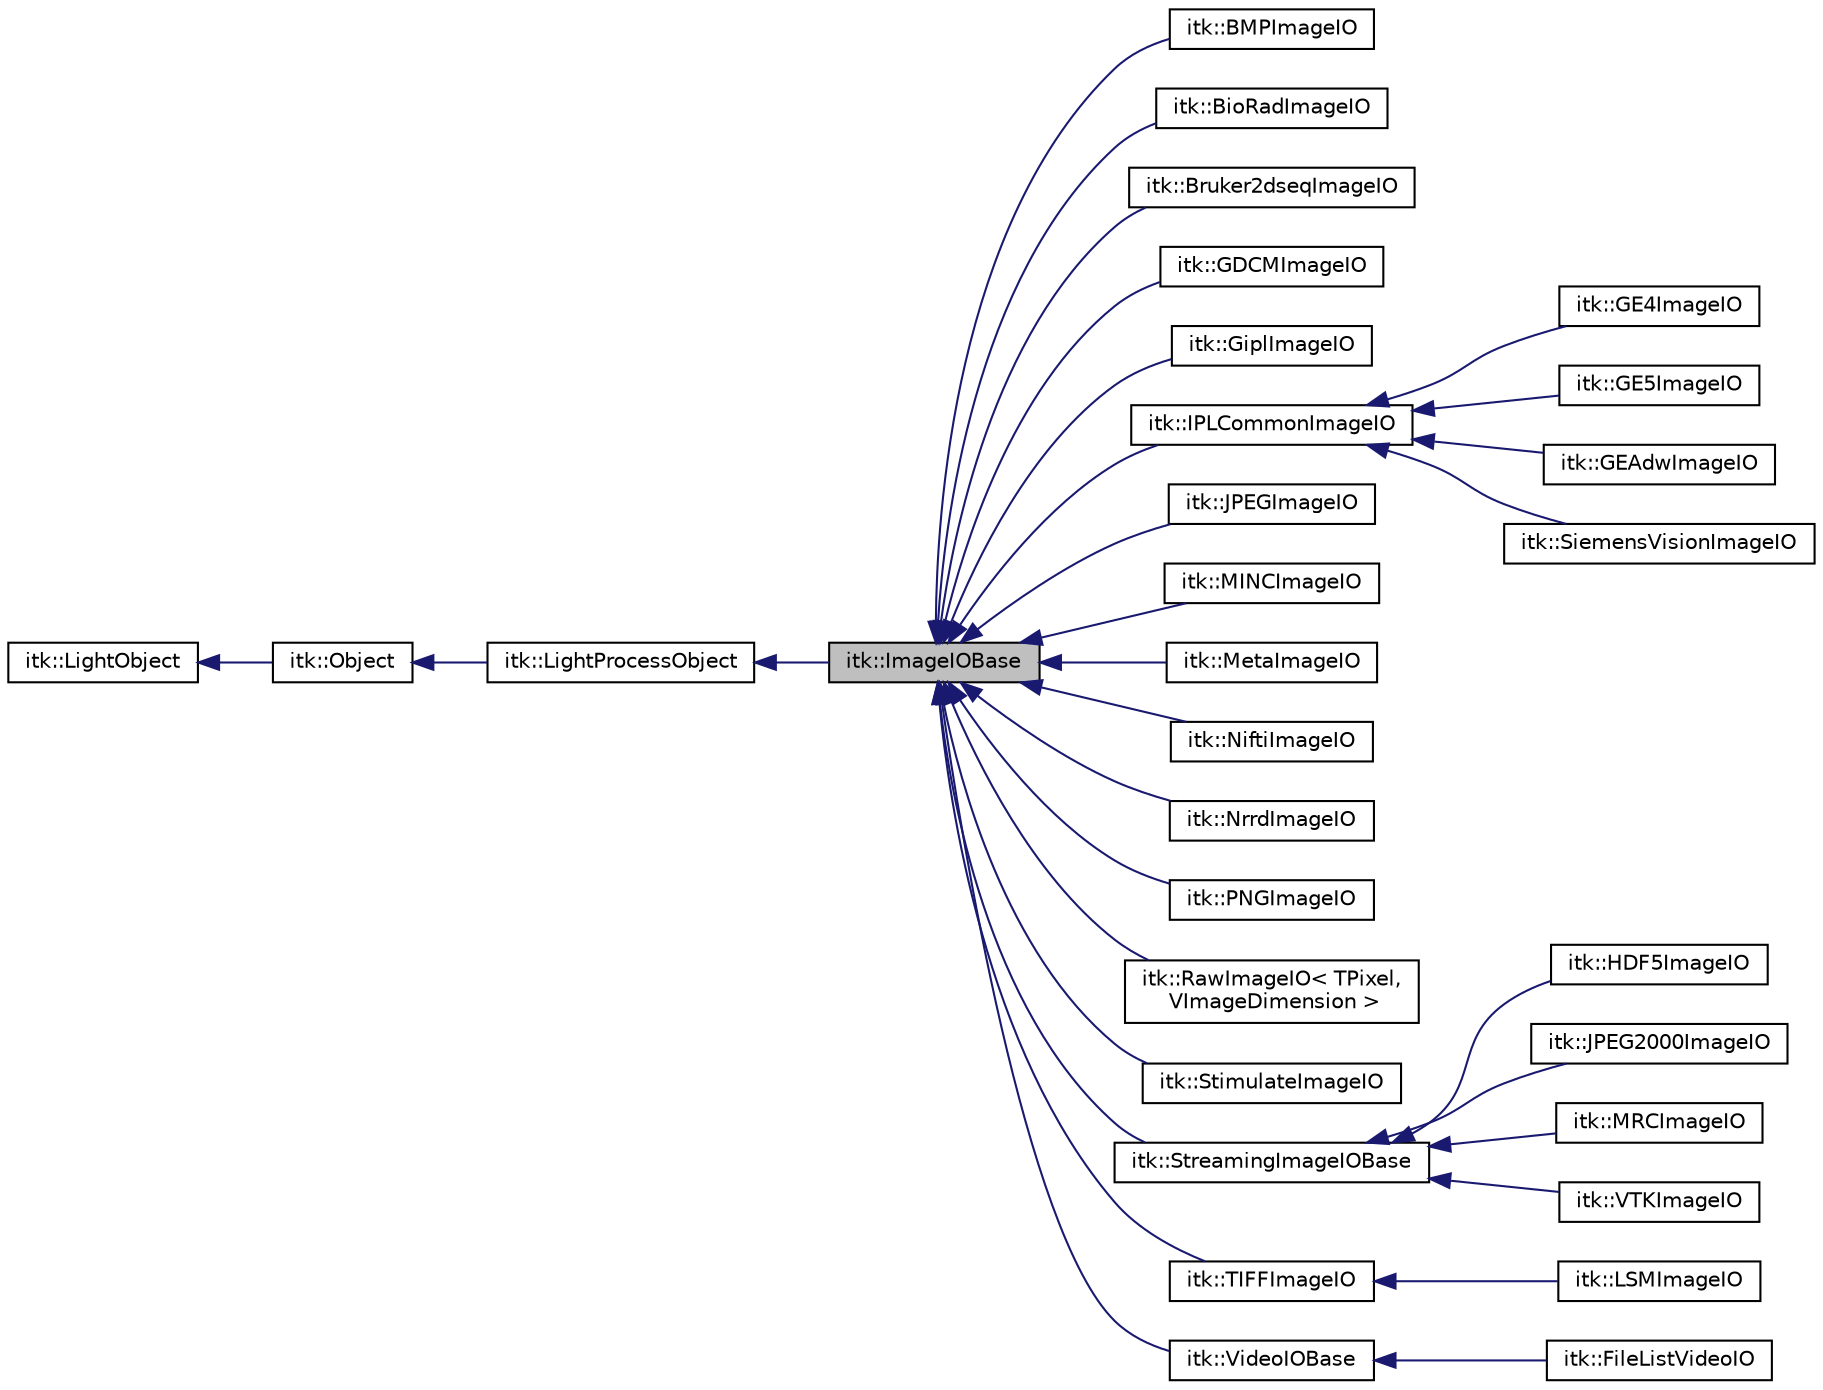 digraph "itk::ImageIOBase"
{
 // LATEX_PDF_SIZE
  edge [fontname="Helvetica",fontsize="10",labelfontname="Helvetica",labelfontsize="10"];
  node [fontname="Helvetica",fontsize="10",shape=record];
  rankdir="LR";
  Node1 [label="itk::ImageIOBase",height=0.2,width=0.4,color="black", fillcolor="grey75", style="filled", fontcolor="black",tooltip="Abstract superclass defines image IO interface."];
  Node2 -> Node1 [dir="back",color="midnightblue",fontsize="10",style="solid",fontname="Helvetica"];
  Node2 [label="itk::LightProcessObject",height=0.2,width=0.4,color="black", fillcolor="white", style="filled",URL="$classitk_1_1LightProcessObject.html",tooltip="LightProcessObject is the base class for all process objects (source, filters, mappers) in the Insigh..."];
  Node3 -> Node2 [dir="back",color="midnightblue",fontsize="10",style="solid",fontname="Helvetica"];
  Node3 [label="itk::Object",height=0.2,width=0.4,color="black", fillcolor="white", style="filled",URL="$classitk_1_1Object.html",tooltip="Base class for most ITK classes."];
  Node4 -> Node3 [dir="back",color="midnightblue",fontsize="10",style="solid",fontname="Helvetica"];
  Node4 [label="itk::LightObject",height=0.2,width=0.4,color="black", fillcolor="white", style="filled",URL="$classitk_1_1LightObject.html",tooltip="Light weight base class for most itk classes."];
  Node1 -> Node5 [dir="back",color="midnightblue",fontsize="10",style="solid",fontname="Helvetica"];
  Node5 [label="itk::BMPImageIO",height=0.2,width=0.4,color="black", fillcolor="white", style="filled",URL="$classitk_1_1BMPImageIO.html",tooltip="Read BMPImage file format."];
  Node1 -> Node6 [dir="back",color="midnightblue",fontsize="10",style="solid",fontname="Helvetica"];
  Node6 [label="itk::BioRadImageIO",height=0.2,width=0.4,color="black", fillcolor="white", style="filled",URL="$classitk_1_1BioRadImageIO.html",tooltip="ImageIO class for reading Bio-Rad images. Bio-Rad file format are used by confocal microscopes like M..."];
  Node1 -> Node7 [dir="back",color="midnightblue",fontsize="10",style="solid",fontname="Helvetica"];
  Node7 [label="itk::Bruker2dseqImageIO",height=0.2,width=0.4,color="black", fillcolor="white", style="filled",URL="$classitk_1_1Bruker2dseqImageIO.html",tooltip="Class that defines how to read Bruker file format."];
  Node1 -> Node8 [dir="back",color="midnightblue",fontsize="10",style="solid",fontname="Helvetica"];
  Node8 [label="itk::GDCMImageIO",height=0.2,width=0.4,color="black", fillcolor="white", style="filled",URL="$classitk_1_1GDCMImageIO.html",tooltip="ImageIO class for reading and writing DICOM V3.0 and ACR/NEMA 1&2 uncompressed images...."];
  Node1 -> Node9 [dir="back",color="midnightblue",fontsize="10",style="solid",fontname="Helvetica"];
  Node9 [label="itk::GiplImageIO",height=0.2,width=0.4,color="black", fillcolor="white", style="filled",URL="$classitk_1_1GiplImageIO.html",tooltip="Read GiplImage file format."];
  Node1 -> Node10 [dir="back",color="midnightblue",fontsize="10",style="solid",fontname="Helvetica"];
  Node10 [label="itk::IPLCommonImageIO",height=0.2,width=0.4,color="black", fillcolor="white", style="filled",URL="$classitk_1_1IPLCommonImageIO.html",tooltip="Class that defines how to read GE4 file format."];
  Node10 -> Node11 [dir="back",color="midnightblue",fontsize="10",style="solid",fontname="Helvetica"];
  Node11 [label="itk::GE4ImageIO",height=0.2,width=0.4,color="black", fillcolor="white", style="filled",URL="$classitk_1_1GE4ImageIO.html",tooltip="Class that defines how to read GE4 file format."];
  Node10 -> Node12 [dir="back",color="midnightblue",fontsize="10",style="solid",fontname="Helvetica"];
  Node12 [label="itk::GE5ImageIO",height=0.2,width=0.4,color="black", fillcolor="white", style="filled",URL="$classitk_1_1GE5ImageIO.html",tooltip="Class that defines how to read GE5 file format."];
  Node10 -> Node13 [dir="back",color="midnightblue",fontsize="10",style="solid",fontname="Helvetica"];
  Node13 [label="itk::GEAdwImageIO",height=0.2,width=0.4,color="black", fillcolor="white", style="filled",URL="$classitk_1_1GEAdwImageIO.html",tooltip="Class that defines how to read GEAdw file format."];
  Node10 -> Node14 [dir="back",color="midnightblue",fontsize="10",style="solid",fontname="Helvetica"];
  Node14 [label="itk::SiemensVisionImageIO",height=0.2,width=0.4,color="black", fillcolor="white", style="filled",URL="$classitk_1_1SiemensVisionImageIO.html",tooltip="Class that defines how to read SiemensVision file format."];
  Node1 -> Node15 [dir="back",color="midnightblue",fontsize="10",style="solid",fontname="Helvetica"];
  Node15 [label="itk::JPEGImageIO",height=0.2,width=0.4,color="black", fillcolor="white", style="filled",URL="$classitk_1_1JPEGImageIO.html",tooltip="ImageIO object for reading and writing JPEG images."];
  Node1 -> Node16 [dir="back",color="midnightblue",fontsize="10",style="solid",fontname="Helvetica"];
  Node16 [label="itk::MINCImageIO",height=0.2,width=0.4,color="black", fillcolor="white", style="filled",URL="$classitk_1_1MINCImageIO.html",tooltip="Class that defines how to read MINC file format."];
  Node1 -> Node17 [dir="back",color="midnightblue",fontsize="10",style="solid",fontname="Helvetica"];
  Node17 [label="itk::MetaImageIO",height=0.2,width=0.4,color="black", fillcolor="white", style="filled",URL="$classitk_1_1MetaImageIO.html",tooltip="Read MetaImage file format."];
  Node1 -> Node18 [dir="back",color="midnightblue",fontsize="10",style="solid",fontname="Helvetica"];
  Node18 [label="itk::NiftiImageIO",height=0.2,width=0.4,color="black", fillcolor="white", style="filled",URL="$classitk_1_1NiftiImageIO.html",tooltip="Class that defines how to read Nifti file format. Nifti IMAGE FILE FORMAT - As much information as I ..."];
  Node1 -> Node19 [dir="back",color="midnightblue",fontsize="10",style="solid",fontname="Helvetica"];
  Node19 [label="itk::NrrdImageIO",height=0.2,width=0.4,color="black", fillcolor="white", style="filled",URL="$classitk_1_1NrrdImageIO.html",tooltip="Read and write the \"Nearly Raw Raster Data\" (Nrrd) image format. The Nrrd format was developed as par..."];
  Node1 -> Node20 [dir="back",color="midnightblue",fontsize="10",style="solid",fontname="Helvetica"];
  Node20 [label="itk::PNGImageIO",height=0.2,width=0.4,color="black", fillcolor="white", style="filled",URL="$classitk_1_1PNGImageIO.html",tooltip="ImageIO object for reading and writing PNG images."];
  Node1 -> Node21 [dir="back",color="midnightblue",fontsize="10",style="solid",fontname="Helvetica"];
  Node21 [label="itk::RawImageIO\< TPixel,\l VImageDimension \>",height=0.2,width=0.4,color="black", fillcolor="white", style="filled",URL="$classitk_1_1RawImageIO.html",tooltip="Read and write raw binary images."];
  Node1 -> Node22 [dir="back",color="midnightblue",fontsize="10",style="solid",fontname="Helvetica"];
  Node22 [label="itk::StimulateImageIO",height=0.2,width=0.4,color="black", fillcolor="white", style="filled",URL="$classitk_1_1StimulateImageIO.html",tooltip="ImageIO class for reading SDT/SPR (Stimulate) images This format is similar to a MetaImageIO file: Th..."];
  Node1 -> Node23 [dir="back",color="midnightblue",fontsize="10",style="solid",fontname="Helvetica"];
  Node23 [label="itk::StreamingImageIOBase",height=0.2,width=0.4,color="black", fillcolor="white", style="filled",URL="$classitk_1_1StreamingImageIOBase.html",tooltip="A base class for specific ImageIO file formats which support streaming."];
  Node23 -> Node24 [dir="back",color="midnightblue",fontsize="10",style="solid",fontname="Helvetica"];
  Node24 [label="itk::HDF5ImageIO",height=0.2,width=0.4,color="black", fillcolor="white", style="filled",URL="$classitk_1_1HDF5ImageIO.html",tooltip="Class that defines how to read HDF5 file format. HDF5 IMAGE FILE FORMAT - As much information as I ca..."];
  Node23 -> Node25 [dir="back",color="midnightblue",fontsize="10",style="solid",fontname="Helvetica"];
  Node25 [label="itk::JPEG2000ImageIO",height=0.2,width=0.4,color="black", fillcolor="white", style="filled",URL="$classitk_1_1JPEG2000ImageIO.html",tooltip="Supports for the JPEG2000 file format based on openjpeg."];
  Node23 -> Node26 [dir="back",color="midnightblue",fontsize="10",style="solid",fontname="Helvetica"];
  Node26 [label="itk::MRCImageIO",height=0.2,width=0.4,color="black", fillcolor="white", style="filled",URL="$classitk_1_1MRCImageIO.html",tooltip="An ImageIO class to read the MRC file format. The MRC file format frequently has the extension \"...."];
  Node23 -> Node27 [dir="back",color="midnightblue",fontsize="10",style="solid",fontname="Helvetica"];
  Node27 [label="itk::VTKImageIO",height=0.2,width=0.4,color="black", fillcolor="white", style="filled",URL="$classitk_1_1VTKImageIO.html",tooltip="ImageIO class for reading VTK images."];
  Node1 -> Node28 [dir="back",color="midnightblue",fontsize="10",style="solid",fontname="Helvetica"];
  Node28 [label="itk::TIFFImageIO",height=0.2,width=0.4,color="black", fillcolor="white", style="filled",URL="$classitk_1_1TIFFImageIO.html",tooltip="ImageIO object for reading and writing TIFF images."];
  Node28 -> Node29 [dir="back",color="midnightblue",fontsize="10",style="solid",fontname="Helvetica"];
  Node29 [label="itk::LSMImageIO",height=0.2,width=0.4,color="black", fillcolor="white", style="filled",URL="$classitk_1_1LSMImageIO.html",tooltip="ImageIO class for reading LSM (Zeiss) images LSM is a line of confocal laser scanning microscopes pro..."];
  Node1 -> Node30 [dir="back",color="midnightblue",fontsize="10",style="solid",fontname="Helvetica"];
  Node30 [label="itk::VideoIOBase",height=0.2,width=0.4,color="black", fillcolor="white", style="filled",URL="$classitk_1_1VideoIOBase.html",tooltip="Abstract superclass defines video IO interface."];
  Node30 -> Node31 [dir="back",color="midnightblue",fontsize="10",style="solid",fontname="Helvetica"];
  Node31 [label="itk::FileListVideoIO",height=0.2,width=0.4,color="black", fillcolor="white", style="filled",URL="$classitk_1_1FileListVideoIO.html",tooltip="VideoIO object for reading and writing videos as a sequence of frame files."];
}
